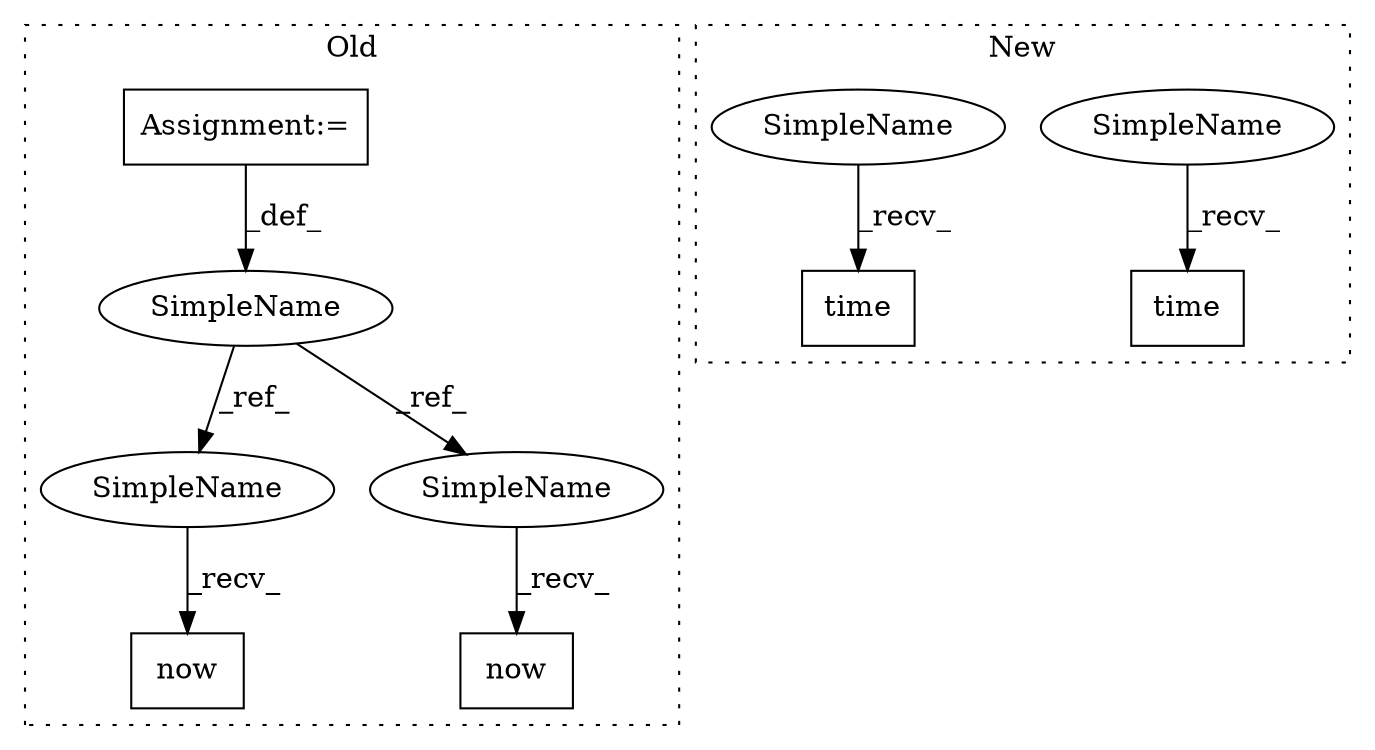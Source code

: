 digraph G {
subgraph cluster0 {
1 [label="now" a="32" s="18983" l="5" shape="box"];
3 [label="Assignment:=" a="7" s="18665" l="8" shape="box"];
4 [label="SimpleName" a="42" s="18665" l="8" shape="ellipse"];
5 [label="now" a="32" s="19083" l="5" shape="box"];
9 [label="SimpleName" a="42" s="19074" l="8" shape="ellipse"];
10 [label="SimpleName" a="42" s="18974" l="8" shape="ellipse"];
label = "Old";
style="dotted";
}
subgraph cluster1 {
2 [label="time" a="32" s="18891" l="6" shape="box"];
6 [label="time" a="32" s="18794" l="6" shape="box"];
7 [label="SimpleName" a="42" s="18789" l="4" shape="ellipse"];
8 [label="SimpleName" a="42" s="18886" l="4" shape="ellipse"];
label = "New";
style="dotted";
}
3 -> 4 [label="_def_"];
4 -> 10 [label="_ref_"];
4 -> 9 [label="_ref_"];
7 -> 6 [label="_recv_"];
8 -> 2 [label="_recv_"];
9 -> 5 [label="_recv_"];
10 -> 1 [label="_recv_"];
}